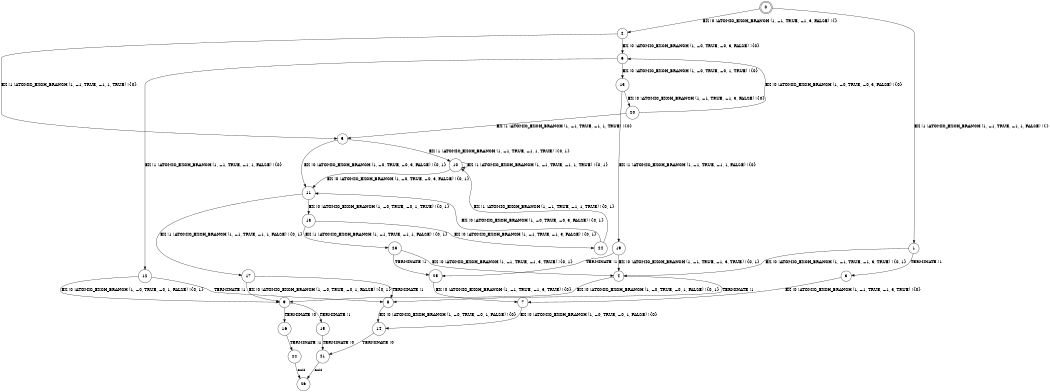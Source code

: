 digraph BCG {
size = "7, 10.5";
center = TRUE;
node [shape = circle];
0 [peripheries = 2];
0 -> 1 [label = "EX !1 !ATOMIC_EXCH_BRANCH (1, +1, TRUE, +1, 1, FALSE) !{}"];
0 -> 2 [label = "EX !0 !ATOMIC_EXCH_BRANCH (1, +1, TRUE, +1, 3, FALSE) !{}"];
1 -> 3 [label = "TERMINATE !1"];
1 -> 4 [label = "EX !0 !ATOMIC_EXCH_BRANCH (1, +1, TRUE, +1, 3, TRUE) !{0, 1}"];
2 -> 5 [label = "EX !1 !ATOMIC_EXCH_BRANCH (1, +1, TRUE, +1, 1, TRUE) !{0}"];
2 -> 6 [label = "EX !0 !ATOMIC_EXCH_BRANCH (1, +0, TRUE, +0, 3, FALSE) !{0}"];
3 -> 7 [label = "EX !0 !ATOMIC_EXCH_BRANCH (1, +1, TRUE, +1, 3, TRUE) !{0}"];
4 -> 8 [label = "TERMINATE !1"];
4 -> 9 [label = "EX !0 !ATOMIC_EXCH_BRANCH (1, +0, TRUE, +0, 1, FALSE) !{0, 1}"];
5 -> 10 [label = "EX !1 !ATOMIC_EXCH_BRANCH (1, +1, TRUE, +1, 1, TRUE) !{0, 1}"];
5 -> 11 [label = "EX !0 !ATOMIC_EXCH_BRANCH (1, +0, TRUE, +0, 3, FALSE) !{0, 1}"];
6 -> 12 [label = "EX !1 !ATOMIC_EXCH_BRANCH (1, +1, TRUE, +1, 1, FALSE) !{0}"];
6 -> 13 [label = "EX !0 !ATOMIC_EXCH_BRANCH (1, +0, TRUE, +0, 1, TRUE) !{0}"];
7 -> 14 [label = "EX !0 !ATOMIC_EXCH_BRANCH (1, +0, TRUE, +0, 1, FALSE) !{0}"];
8 -> 14 [label = "EX !0 !ATOMIC_EXCH_BRANCH (1, +0, TRUE, +0, 1, FALSE) !{0}"];
9 -> 15 [label = "TERMINATE !1"];
9 -> 16 [label = "TERMINATE !0"];
10 -> 10 [label = "EX !1 !ATOMIC_EXCH_BRANCH (1, +1, TRUE, +1, 1, TRUE) !{0, 1}"];
10 -> 11 [label = "EX !0 !ATOMIC_EXCH_BRANCH (1, +0, TRUE, +0, 3, FALSE) !{0, 1}"];
11 -> 17 [label = "EX !1 !ATOMIC_EXCH_BRANCH (1, +1, TRUE, +1, 1, FALSE) !{0, 1}"];
11 -> 18 [label = "EX !0 !ATOMIC_EXCH_BRANCH (1, +0, TRUE, +0, 1, TRUE) !{0, 1}"];
12 -> 8 [label = "TERMINATE !1"];
12 -> 9 [label = "EX !0 !ATOMIC_EXCH_BRANCH (1, +0, TRUE, +0, 1, FALSE) !{0, 1}"];
13 -> 19 [label = "EX !1 !ATOMIC_EXCH_BRANCH (1, +1, TRUE, +1, 1, FALSE) !{0}"];
13 -> 20 [label = "EX !0 !ATOMIC_EXCH_BRANCH (1, +1, TRUE, +1, 3, FALSE) !{0}"];
14 -> 21 [label = "TERMINATE !0"];
15 -> 21 [label = "TERMINATE !0"];
16 -> 22 [label = "TERMINATE !1"];
17 -> 8 [label = "TERMINATE !1"];
17 -> 9 [label = "EX !0 !ATOMIC_EXCH_BRANCH (1, +0, TRUE, +0, 1, FALSE) !{0, 1}"];
18 -> 23 [label = "EX !1 !ATOMIC_EXCH_BRANCH (1, +1, TRUE, +1, 1, FALSE) !{0, 1}"];
18 -> 24 [label = "EX !0 !ATOMIC_EXCH_BRANCH (1, +1, TRUE, +1, 3, FALSE) !{0, 1}"];
19 -> 25 [label = "TERMINATE !1"];
19 -> 4 [label = "EX !0 !ATOMIC_EXCH_BRANCH (1, +1, TRUE, +1, 3, TRUE) !{0, 1}"];
20 -> 5 [label = "EX !1 !ATOMIC_EXCH_BRANCH (1, +1, TRUE, +1, 1, TRUE) !{0}"];
20 -> 6 [label = "EX !0 !ATOMIC_EXCH_BRANCH (1, +0, TRUE, +0, 3, FALSE) !{0}"];
21 -> 26 [label = "exit"];
22 -> 26 [label = "exit"];
23 -> 25 [label = "TERMINATE !1"];
23 -> 4 [label = "EX !0 !ATOMIC_EXCH_BRANCH (1, +1, TRUE, +1, 3, TRUE) !{0, 1}"];
24 -> 10 [label = "EX !1 !ATOMIC_EXCH_BRANCH (1, +1, TRUE, +1, 1, TRUE) !{0, 1}"];
24 -> 11 [label = "EX !0 !ATOMIC_EXCH_BRANCH (1, +0, TRUE, +0, 3, FALSE) !{0, 1}"];
25 -> 7 [label = "EX !0 !ATOMIC_EXCH_BRANCH (1, +1, TRUE, +1, 3, TRUE) !{0}"];
}
